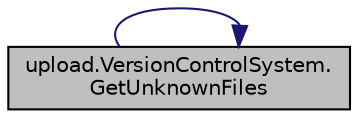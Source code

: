 digraph "upload.VersionControlSystem.GetUnknownFiles"
{
  edge [fontname="Helvetica",fontsize="10",labelfontname="Helvetica",labelfontsize="10"];
  node [fontname="Helvetica",fontsize="10",shape=record];
  rankdir="LR";
  Node35 [label="upload.VersionControlSystem.\lGetUnknownFiles",height=0.2,width=0.4,color="black", fillcolor="grey75", style="filled", fontcolor="black"];
  Node35 -> Node35 [color="midnightblue",fontsize="10",style="solid",fontname="Helvetica"];
}
